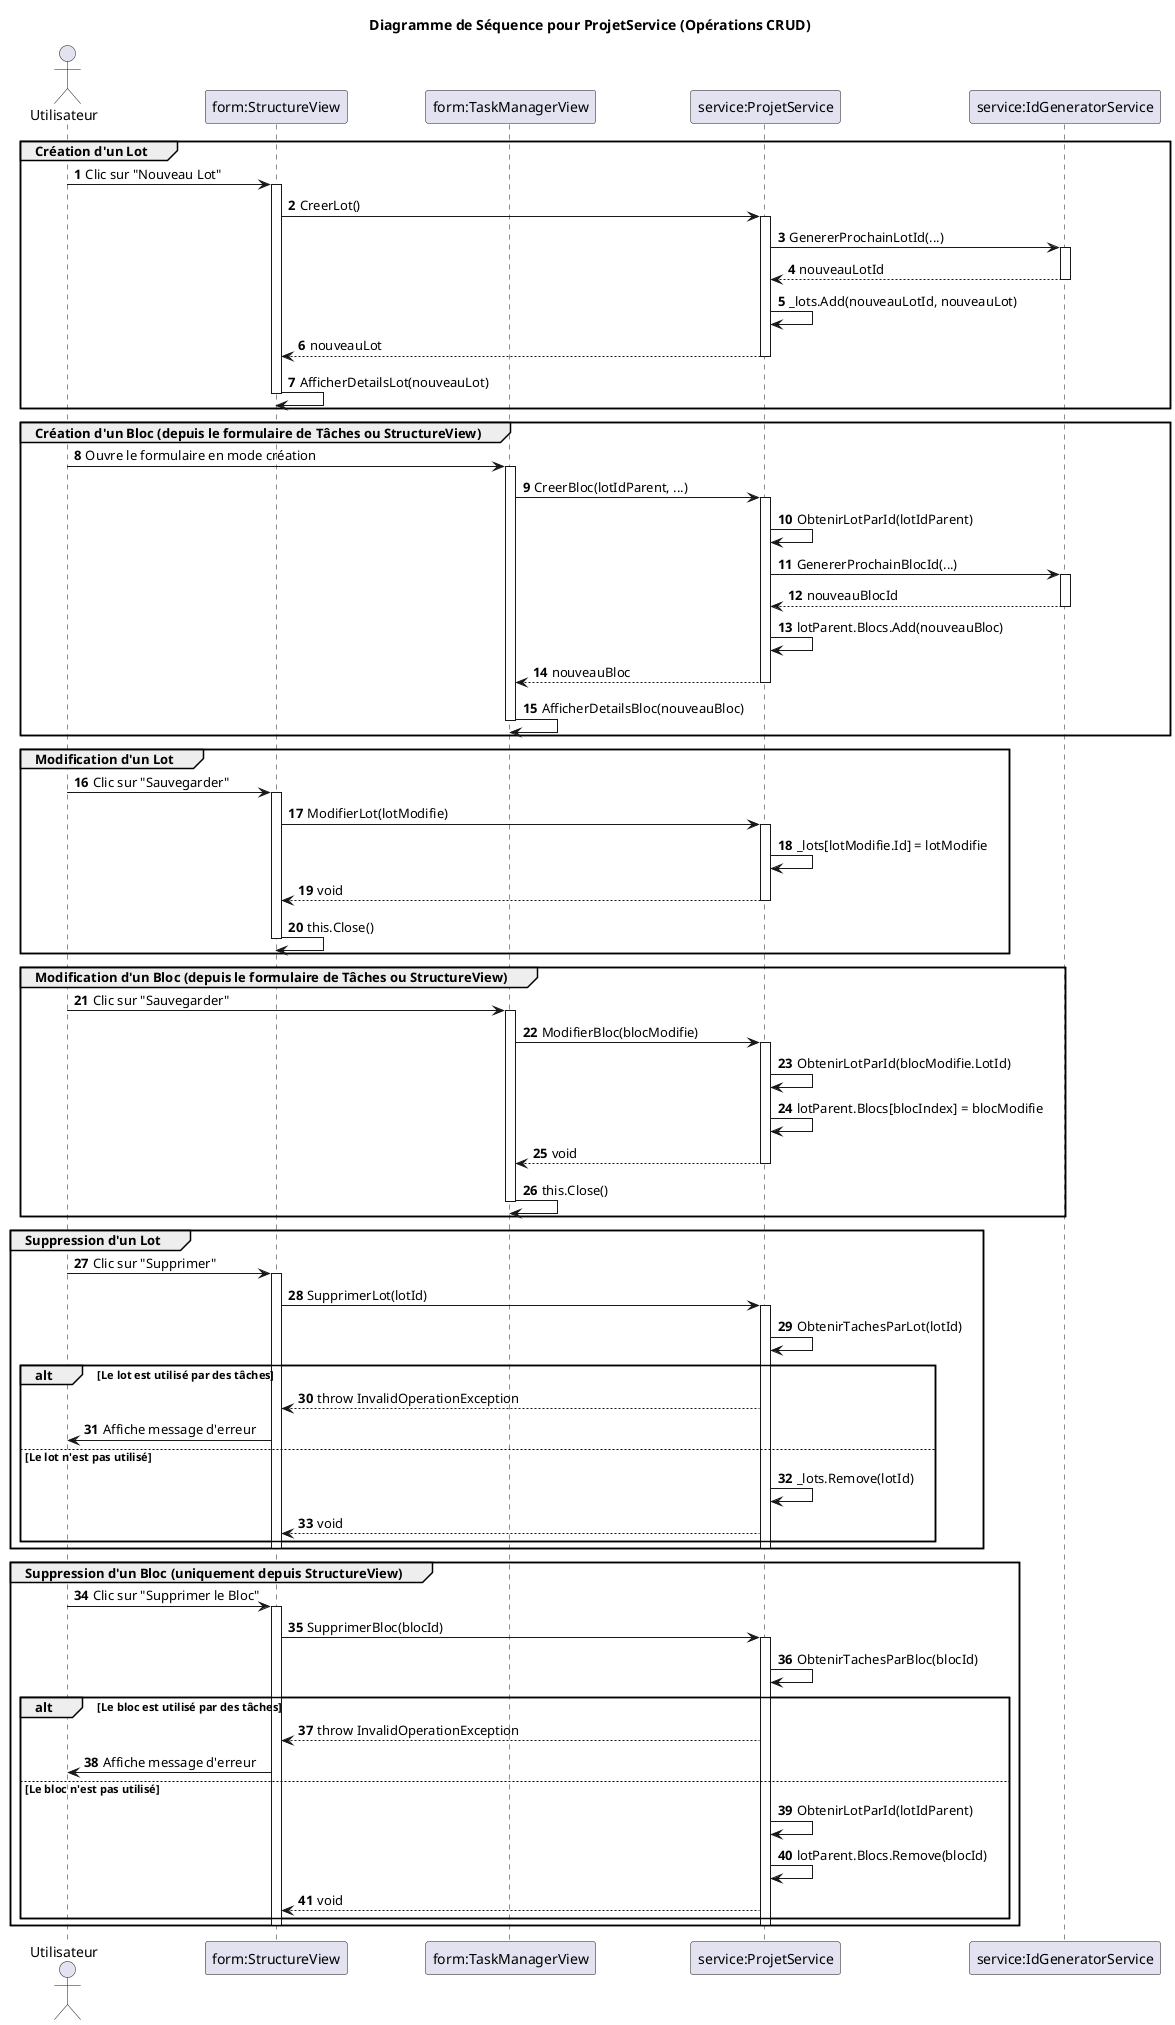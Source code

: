 @startuml
'---------------------------------
' Titre et Configuration
'---------------------------------
title Diagramme de Séquence pour ProjetService (Opérations CRUD)
autonumber

actor Utilisateur

'---------------------------------
' Participants
'---------------------------------
participant "form:StructureView" as StructureView
participant "form:TaskManagerView" as TaskManagerView
participant "service:ProjetService" as ProjetService
participant "service:IdGeneratorService" as IdGeneratorService

'=================================
' GROUPE 1: CREATION
'=================================
group Création d'un Lot

    Utilisateur -> StructureView : Clic sur "Nouveau Lot"
    activate StructureView

    StructureView -> ProjetService : CreerLot()
    activate ProjetService
    
    ProjetService -> IdGeneratorService : GenererProchainLotId(...)
    activate IdGeneratorService
    IdGeneratorService --> ProjetService : nouveauLotId
    deactivate IdGeneratorService
    
    ProjetService -> ProjetService : _lots.Add(nouveauLotId, nouveauLot)
    
    ProjetService --> StructureView : nouveauLot
    deactivate ProjetService

    StructureView -> StructureView : AfficherDetailsLot(nouveauLot)
    deactivate StructureView

end

group Création d'un Bloc (depuis le formulaire de Tâches ou StructureView)

    Utilisateur -> TaskManagerView : Ouvre le formulaire en mode création
    activate TaskManagerView

    TaskManagerView -> ProjetService : CreerBloc(lotIdParent, ...)
    activate ProjetService
    
    ProjetService -> ProjetService : ObtenirLotParId(lotIdParent)
    ProjetService -> IdGeneratorService : GenererProchainBlocId(...)
    activate IdGeneratorService
    IdGeneratorService --> ProjetService : nouveauBlocId
    deactivate IdGeneratorService
    
    ProjetService -> ProjetService : lotParent.Blocs.Add(nouveauBloc)
    
    ProjetService --> TaskManagerView : nouveauBloc
    deactivate ProjetService

    TaskManagerView -> TaskManagerView : AfficherDetailsBloc(nouveauBloc)
    deactivate TaskManagerView

end



'=================================
' GROUPE 2: MODIFICATION
'=================================
group Modification d'un Lot

    Utilisateur -> StructureView : Clic sur "Sauvegarder"
    activate StructureView

    StructureView -> ProjetService : ModifierLot(lotModifie)
    activate ProjetService
    
    ProjetService -> ProjetService : _lots[lotModifie.Id] = lotModifie

    ProjetService --> StructureView : void
    deactivate ProjetService

    StructureView -> StructureView : this.Close()
    deactivate StructureView

end

group Modification d'un Bloc (depuis le formulaire de Tâches ou StructureView)

    Utilisateur -> TaskManagerView : Clic sur "Sauvegarder"
    activate TaskManagerView

    TaskManagerView -> ProjetService : ModifierBloc(blocModifie)
    activate ProjetService
    
    ProjetService -> ProjetService : ObtenirLotParId(blocModifie.LotId)
    ProjetService -> ProjetService : lotParent.Blocs[blocIndex] = blocModifie

    ProjetService --> TaskManagerView : void
    deactivate ProjetService

    TaskManagerView -> TaskManagerView : this.Close()
    deactivate TaskManagerView

end


'=================================
' GROUPE 3: SUPPRESSION
'=================================
group Suppression d'un Lot

    Utilisateur -> StructureView : Clic sur "Supprimer"
    activate StructureView

    StructureView -> ProjetService : SupprimerLot(lotId)
    activate ProjetService
    
    '-- Vérification des dépendances --'
    ProjetService -> ProjetService : ObtenirTachesParLot(lotId)
    
    alt Le lot est utilisé par des tâches
        ProjetService --> StructureView : throw InvalidOperationException
        StructureView -> Utilisateur : Affiche message d'erreur
    else Le lot n'est pas utilisé
        ProjetService -> ProjetService : _lots.Remove(lotId)
        ProjetService --> StructureView : void
    end
    
    deactivate ProjetService
    deactivate StructureView

end

group Suppression d'un Bloc (uniquement depuis StructureView)

    Utilisateur -> StructureView : Clic sur "Supprimer le Bloc"
    activate StructureView

    StructureView -> ProjetService : SupprimerBloc(blocId)
    activate ProjetService
    
    '-- Vérification des dépendances --'
    ProjetService -> ProjetService : ObtenirTachesParBloc(blocId)
    
    alt Le bloc est utilisé par des tâches
        ProjetService --> StructureView : throw InvalidOperationException
        StructureView -> Utilisateur : Affiche message d'erreur
    else Le bloc n'est pas utilisé
        ProjetService -> ProjetService : ObtenirLotParId(lotIdParent)
        ProjetService -> ProjetService : lotParent.Blocs.Remove(blocId)
        ProjetService --> StructureView : void
    end
    
    deactivate ProjetService
    deactivate StructureView

end
@enduml
